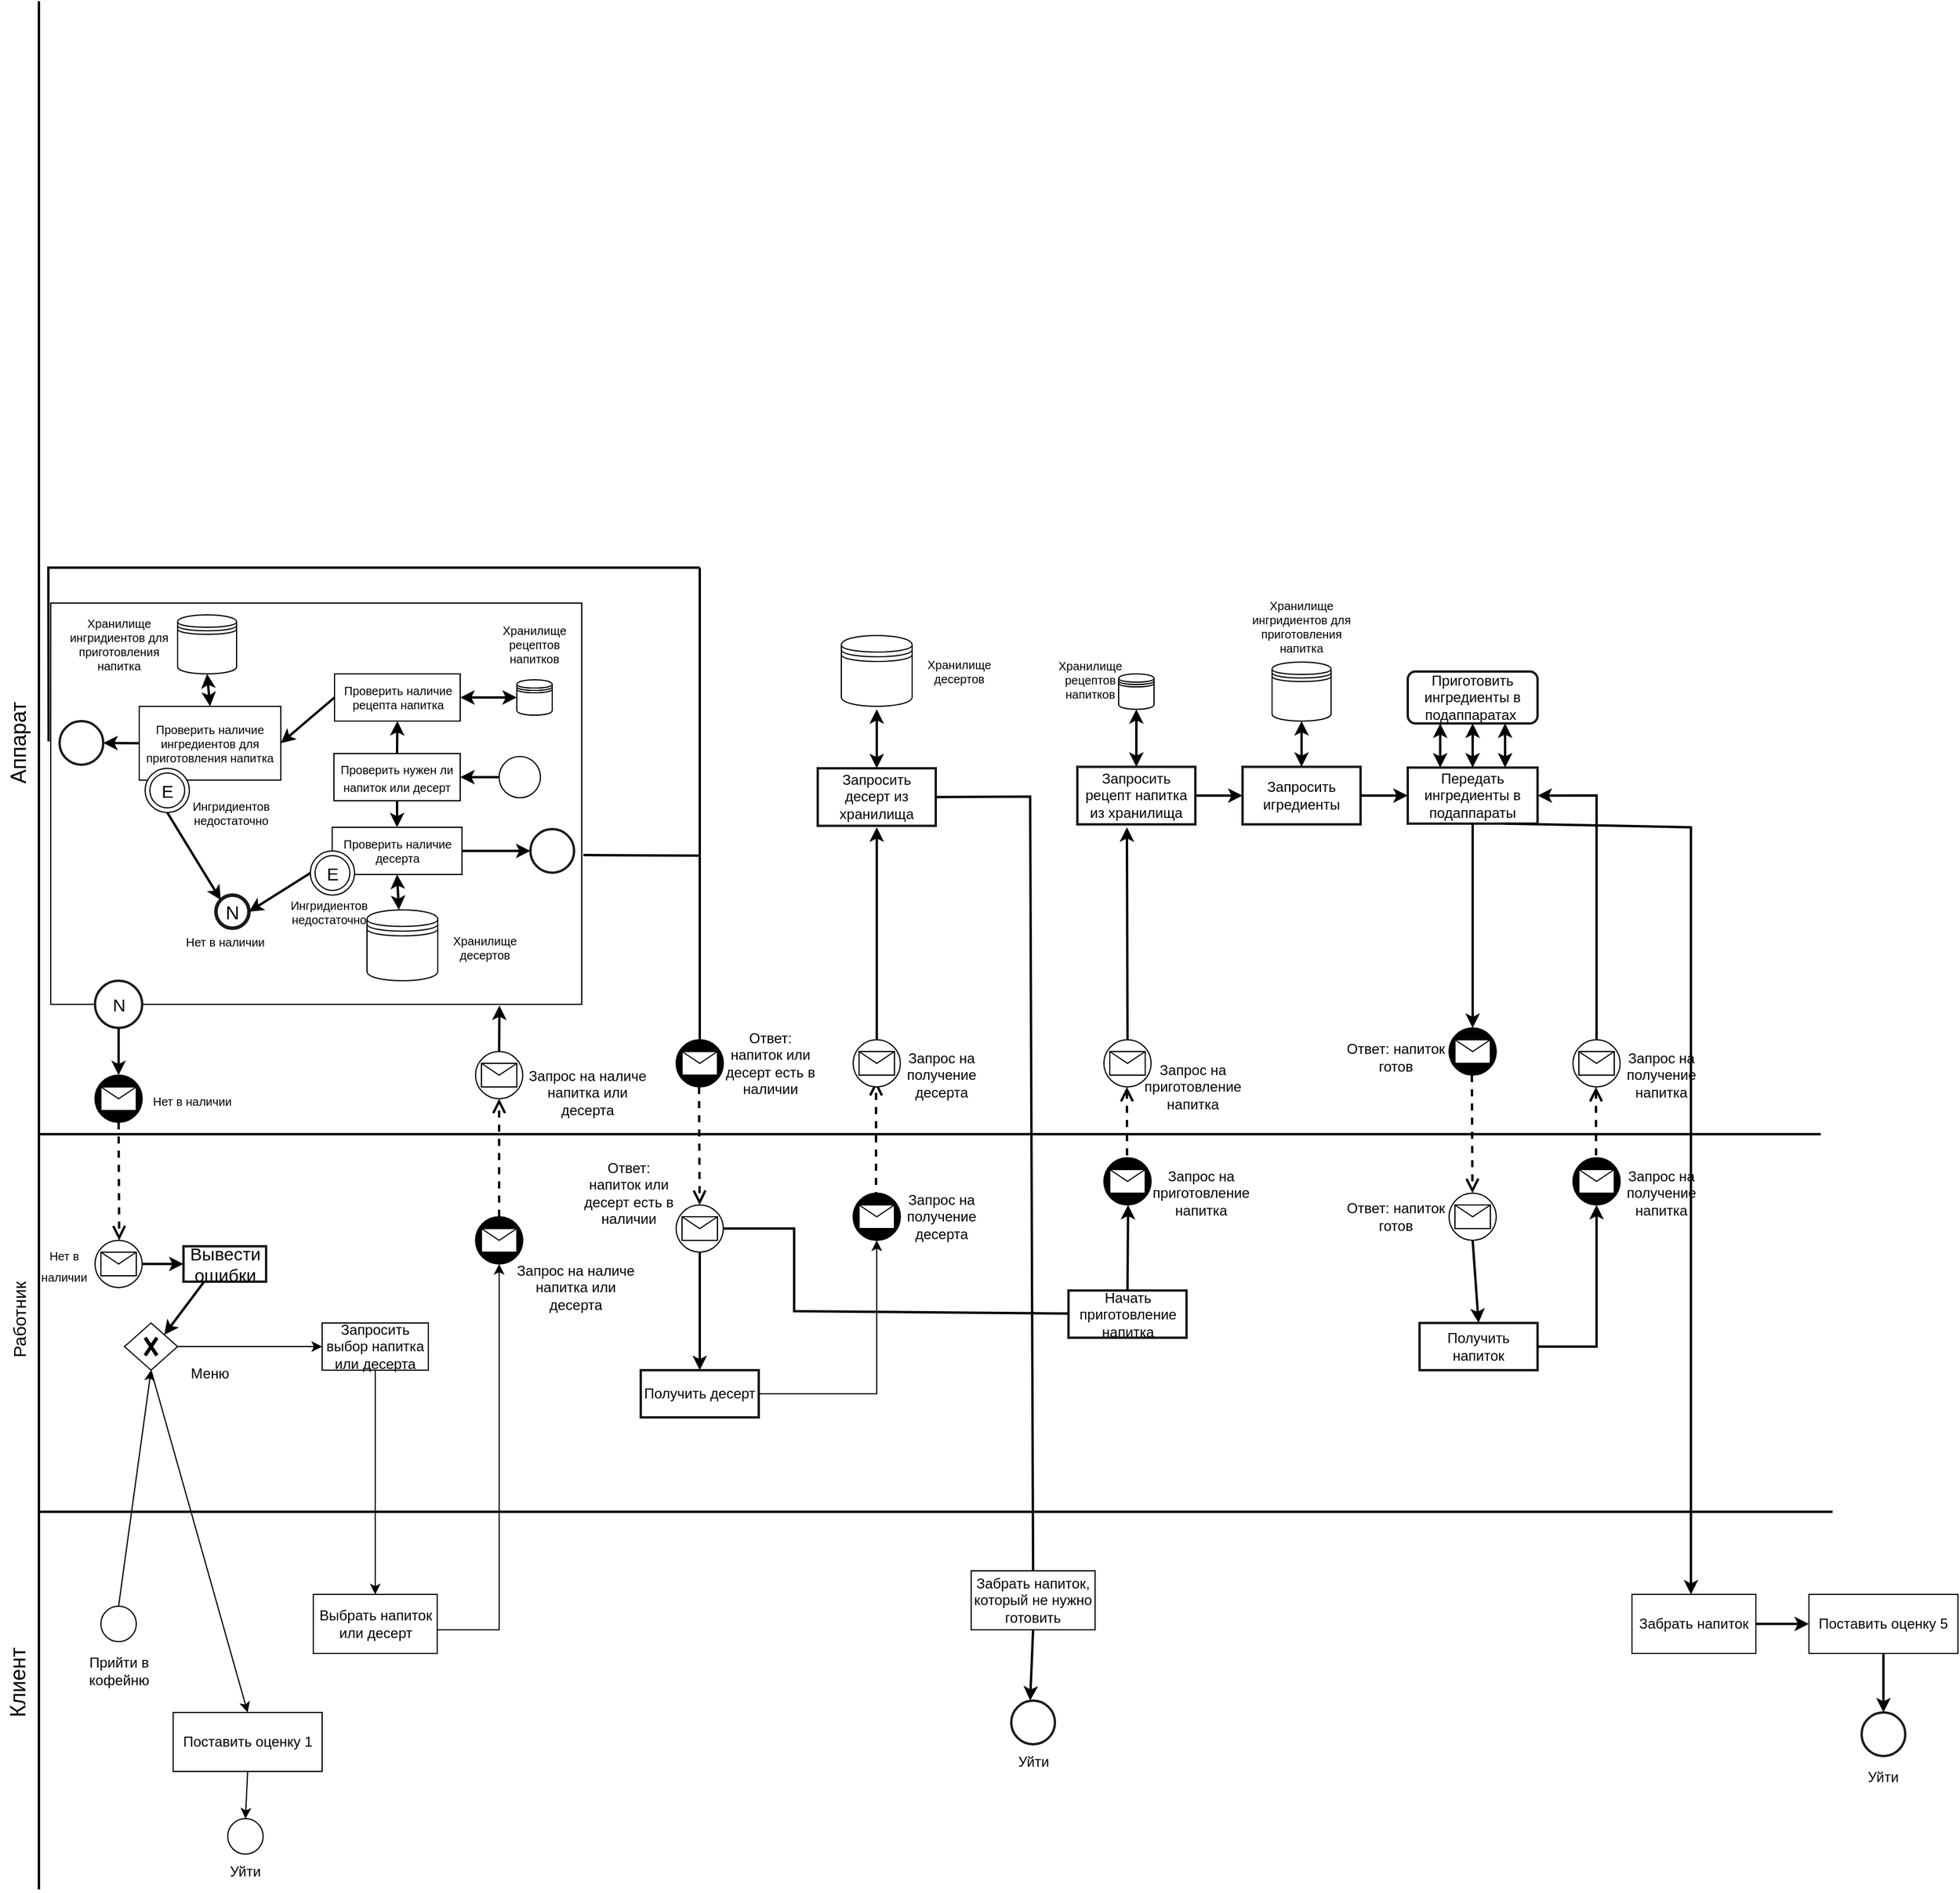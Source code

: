 <mxfile version="20.5.3" type="device"><diagram id="7eRVdfowldmtJc2rlm0J" name="Страница 1"><mxGraphModel dx="3092" dy="2828" grid="1" gridSize="10" guides="1" tooltips="1" connect="1" arrows="1" fold="1" page="1" pageScale="1" pageWidth="1200" pageHeight="1600" math="0" shadow="0"><root><mxCell id="0"/><mxCell id="1" parent="0"/><mxCell id="R281Gim89w6Kiis3_j-h-1" value="" style="ellipse;whiteSpace=wrap;html=1;aspect=fixed;" parent="1" vertex="1"><mxGeometry x="52.5" y="1360" width="30" height="30" as="geometry"/></mxCell><mxCell id="R281Gim89w6Kiis3_j-h-6" value="Прийти в кофейню" style="text;html=1;strokeColor=none;fillColor=none;align=center;verticalAlign=middle;whiteSpace=wrap;rounded=0;" parent="1" vertex="1"><mxGeometry x="17.5" y="1400" width="100" height="30" as="geometry"/></mxCell><mxCell id="R281Gim89w6Kiis3_j-h-7" value="" style="endArrow=classic;html=1;rounded=0;exitX=0.5;exitY=0;exitDx=0;exitDy=0;startArrow=none;startFill=0;endFill=1;" parent="1" source="R281Gim89w6Kiis3_j-h-1" edge="1"><mxGeometry width="50" height="50" relative="1" as="geometry"><mxPoint x="330" y="1350" as="sourcePoint"/><mxPoint x="95" y="1160" as="targetPoint"/></mxGeometry></mxCell><mxCell id="R281Gim89w6Kiis3_j-h-8" value="" style="rhombus;whiteSpace=wrap;html=1;" parent="1" vertex="1"><mxGeometry x="72.5" y="1120" width="45" height="40" as="geometry"/></mxCell><mxCell id="R281Gim89w6Kiis3_j-h-9" value="" style="shape=umlDestroy;whiteSpace=wrap;html=1;strokeWidth=3;" parent="1" vertex="1"><mxGeometry x="90" y="1132.5" width="10" height="15" as="geometry"/></mxCell><mxCell id="R281Gim89w6Kiis3_j-h-10" value="Меню" style="text;html=1;strokeColor=none;fillColor=none;align=center;verticalAlign=middle;whiteSpace=wrap;rounded=0;" parent="1" vertex="1"><mxGeometry x="100" y="1147.5" width="90" height="30" as="geometry"/></mxCell><mxCell id="R281Gim89w6Kiis3_j-h-11" value="" style="endArrow=classic;html=1;rounded=0;exitX=1;exitY=0.5;exitDx=0;exitDy=0;" parent="1" source="R281Gim89w6Kiis3_j-h-8" edge="1"><mxGeometry width="50" height="50" relative="1" as="geometry"><mxPoint x="340" y="1200" as="sourcePoint"/><mxPoint x="240" y="1140" as="targetPoint"/></mxGeometry></mxCell><mxCell id="R281Gim89w6Kiis3_j-h-12" value="Запросить выбор напитка или десерта" style="rounded=0;whiteSpace=wrap;html=1;" parent="1" vertex="1"><mxGeometry x="240" y="1120" width="90" height="40" as="geometry"/></mxCell><mxCell id="R281Gim89w6Kiis3_j-h-13" value="" style="endArrow=classic;html=1;rounded=0;exitX=0.5;exitY=1;exitDx=0;exitDy=0;" parent="1" source="R281Gim89w6Kiis3_j-h-12" edge="1"><mxGeometry width="50" height="50" relative="1" as="geometry"><mxPoint x="340" y="1300" as="sourcePoint"/><mxPoint x="285" y="1350" as="targetPoint"/></mxGeometry></mxCell><mxCell id="R281Gim89w6Kiis3_j-h-14" value="Выбрать напиток или десерт" style="rounded=0;whiteSpace=wrap;html=1;" parent="1" vertex="1"><mxGeometry x="232.5" y="1350" width="105" height="50" as="geometry"/></mxCell><mxCell id="R281Gim89w6Kiis3_j-h-15" value="" style="edgeStyle=segmentEdgeStyle;endArrow=classic;html=1;rounded=0;" parent="1" edge="1"><mxGeometry width="50" height="50" relative="1" as="geometry"><mxPoint x="337.5" y="1380" as="sourcePoint"/><mxPoint x="390" y="1070" as="targetPoint"/></mxGeometry></mxCell><mxCell id="R281Gim89w6Kiis3_j-h-16" value="" style="ellipse;shape=doubleEllipse;whiteSpace=wrap;html=1;aspect=fixed;strokeColor=#000000;fillColor=#000000;" parent="1" vertex="1"><mxGeometry x="370" y="1030" width="40" height="40" as="geometry"/></mxCell><mxCell id="R281Gim89w6Kiis3_j-h-17" value="" style="html=1;verticalAlign=bottom;endArrow=open;dashed=1;endSize=8;rounded=0;exitX=0.5;exitY=0;exitDx=0;exitDy=0;strokeWidth=2;" parent="1" source="R281Gim89w6Kiis3_j-h-16" edge="1"><mxGeometry x="-1" y="-127" relative="1" as="geometry"><mxPoint x="420" y="980" as="sourcePoint"/><mxPoint x="390" y="930" as="targetPoint"/><mxPoint x="-37" y="90" as="offset"/></mxGeometry></mxCell><mxCell id="R281Gim89w6Kiis3_j-h-18" value="Запрос на наличе напитка или десерта" style="text;html=1;strokeColor=none;fillColor=none;align=center;verticalAlign=middle;whiteSpace=wrap;rounded=0;" parent="1" vertex="1"><mxGeometry x="400" y="1070" width="110" height="40" as="geometry"/></mxCell><mxCell id="R281Gim89w6Kiis3_j-h-19" value="" style="ellipse;whiteSpace=wrap;html=1;aspect=fixed;strokeColor=#000000;fillColor=#FFFFFF;fillStyle=solid;" parent="1" vertex="1"><mxGeometry x="370" y="890" width="40" height="40" as="geometry"/></mxCell><mxCell id="R281Gim89w6Kiis3_j-h-20" value="" style="shape=message;html=1;whiteSpace=wrap;html=1;outlineConnect=0;fillStyle=solid;strokeColor=#000000;fillColor=#FFFFFF;" parent="1" vertex="1"><mxGeometry x="375" y="1040" width="30" height="20" as="geometry"/></mxCell><mxCell id="R281Gim89w6Kiis3_j-h-21" value="" style="shape=message;html=1;whiteSpace=wrap;html=1;outlineConnect=0;fillStyle=solid;strokeColor=#000000;fillColor=#FFFFFF;" parent="1" vertex="1"><mxGeometry x="375" y="900" width="30" height="20" as="geometry"/></mxCell><mxCell id="R281Gim89w6Kiis3_j-h-22" value="&lt;br&gt;&lt;span style=&quot;font-size: 15px;&quot;&gt;&lt;br&gt;&lt;/span&gt;" style="rounded=0;whiteSpace=wrap;html=1;fillStyle=solid;strokeColor=#000000;fillColor=#FFFFFF;" parent="1" vertex="1"><mxGeometry x="10" y="510" width="450" height="340" as="geometry"/></mxCell><mxCell id="R281Gim89w6Kiis3_j-h-23" value="" style="endArrow=classic;html=1;rounded=0;strokeWidth=2;exitX=0.5;exitY=0;exitDx=0;exitDy=0;entryX=0.845;entryY=1.003;entryDx=0;entryDy=0;entryPerimeter=0;" parent="1" source="R281Gim89w6Kiis3_j-h-19" target="R281Gim89w6Kiis3_j-h-22" edge="1"><mxGeometry width="50" height="50" relative="1" as="geometry"><mxPoint x="450" y="840" as="sourcePoint"/><mxPoint x="390" y="860" as="targetPoint"/></mxGeometry></mxCell><mxCell id="R281Gim89w6Kiis3_j-h-25" value="" style="endArrow=none;html=1;rounded=0;strokeWidth=2;" parent="1" edge="1"><mxGeometry width="50" height="50" relative="1" as="geometry"><mxPoint y="1600" as="sourcePoint"/><mxPoint as="targetPoint"/></mxGeometry></mxCell><mxCell id="R281Gim89w6Kiis3_j-h-27" value="" style="endArrow=none;html=1;rounded=0;strokeWidth=2;" parent="1" edge="1"><mxGeometry width="50" height="50" relative="1" as="geometry"><mxPoint y="1280" as="sourcePoint"/><mxPoint x="1520" y="1280" as="targetPoint"/></mxGeometry></mxCell><mxCell id="R281Gim89w6Kiis3_j-h-29" value="" style="endArrow=none;html=1;rounded=0;strokeWidth=2;" parent="1" edge="1"><mxGeometry width="50" height="50" relative="1" as="geometry"><mxPoint y="960" as="sourcePoint"/><mxPoint x="1510" y="960" as="targetPoint"/></mxGeometry></mxCell><mxCell id="R281Gim89w6Kiis3_j-h-30" value="" style="ellipse;whiteSpace=wrap;html=1;aspect=fixed;fillStyle=solid;strokeColor=#000000;fillColor=#FFFFFF;" parent="1" vertex="1"><mxGeometry x="390" y="640" width="35" height="35" as="geometry"/></mxCell><mxCell id="R281Gim89w6Kiis3_j-h-31" value="&lt;font style=&quot;font-size: 10px;&quot;&gt;Проверить нужен ли напиток или десерт&lt;/font&gt;" style="rounded=0;whiteSpace=wrap;html=1;fillStyle=solid;strokeColor=#000000;fillColor=#FFFFFF;" parent="1" vertex="1"><mxGeometry x="250" y="637.5" width="107" height="40" as="geometry"/></mxCell><mxCell id="R281Gim89w6Kiis3_j-h-32" value="" style="endArrow=classic;html=1;rounded=0;strokeWidth=2;entryX=1;entryY=0.5;entryDx=0;entryDy=0;exitX=0;exitY=0.5;exitDx=0;exitDy=0;" parent="1" source="R281Gim89w6Kiis3_j-h-30" target="R281Gim89w6Kiis3_j-h-31" edge="1"><mxGeometry width="50" height="50" relative="1" as="geometry"><mxPoint x="400" y="780" as="sourcePoint"/><mxPoint x="450" y="730" as="targetPoint"/></mxGeometry></mxCell><mxCell id="R281Gim89w6Kiis3_j-h-33" value="Проверить наличие десерта" style="rounded=0;whiteSpace=wrap;html=1;fillStyle=solid;strokeColor=#000000;fontSize=10;fillColor=#FFFFFF;" parent="1" vertex="1"><mxGeometry x="248.5" y="700" width="110" height="40" as="geometry"/></mxCell><mxCell id="R281Gim89w6Kiis3_j-h-37" value="" style="endArrow=classic;html=1;rounded=0;strokeWidth=2;fontSize=10;exitX=0.5;exitY=1;exitDx=0;exitDy=0;entryX=0.5;entryY=0;entryDx=0;entryDy=0;" parent="1" source="R281Gim89w6Kiis3_j-h-31" target="R281Gim89w6Kiis3_j-h-33" edge="1"><mxGeometry width="50" height="50" relative="1" as="geometry"><mxPoint x="180" y="770" as="sourcePoint"/><mxPoint x="230" y="720" as="targetPoint"/></mxGeometry></mxCell><mxCell id="R281Gim89w6Kiis3_j-h-39" value="" style="endArrow=classic;startArrow=classic;html=1;rounded=0;strokeWidth=2;fontSize=10;exitX=0.5;exitY=1;exitDx=0;exitDy=0;entryX=0.5;entryY=0;entryDx=0;entryDy=0;entryPerimeter=0;" parent="1" source="R281Gim89w6Kiis3_j-h-33" edge="1"><mxGeometry width="50" height="50" relative="1" as="geometry"><mxPoint x="220" y="810" as="sourcePoint"/><mxPoint x="305" y="770" as="targetPoint"/></mxGeometry></mxCell><mxCell id="R281Gim89w6Kiis3_j-h-40" value="" style="shape=datastore;whiteSpace=wrap;html=1;fillStyle=solid;strokeColor=#000000;fontSize=10;fillColor=#FFFFFF;" parent="1" vertex="1"><mxGeometry x="278" y="770" width="60" height="60" as="geometry"/></mxCell><mxCell id="R281Gim89w6Kiis3_j-h-41" value="Хранилище десертов" style="text;html=1;strokeColor=none;fillColor=none;align=center;verticalAlign=middle;whiteSpace=wrap;rounded=0;fillStyle=solid;fontSize=10;" parent="1" vertex="1"><mxGeometry x="338" y="781.5" width="80" height="40" as="geometry"/></mxCell><mxCell id="R281Gim89w6Kiis3_j-h-43" value="Проверить наличие рецепта напитка" style="rounded=0;whiteSpace=wrap;html=1;fillStyle=solid;strokeColor=#000000;fontSize=10;fillColor=#FFFFFF;" parent="1" vertex="1"><mxGeometry x="250.5" y="570" width="106.5" height="40" as="geometry"/></mxCell><mxCell id="R281Gim89w6Kiis3_j-h-44" value="" style="endArrow=classic;html=1;rounded=0;strokeWidth=2;fontSize=10;entryX=0.5;entryY=1;entryDx=0;entryDy=0;exitX=0.5;exitY=0;exitDx=0;exitDy=0;" parent="1" source="R281Gim89w6Kiis3_j-h-31" target="R281Gim89w6Kiis3_j-h-43" edge="1"><mxGeometry width="50" height="50" relative="1" as="geometry"><mxPoint x="190" y="730" as="sourcePoint"/><mxPoint x="240" y="680" as="targetPoint"/></mxGeometry></mxCell><mxCell id="R281Gim89w6Kiis3_j-h-45" value="" style="endArrow=classic;startArrow=classic;html=1;rounded=0;strokeWidth=2;fontSize=10;entryX=0;entryY=0.5;entryDx=0;entryDy=0;exitX=1;exitY=0.5;exitDx=0;exitDy=0;" parent="1" source="R281Gim89w6Kiis3_j-h-43" target="R281Gim89w6Kiis3_j-h-46" edge="1"><mxGeometry width="50" height="50" relative="1" as="geometry"><mxPoint x="340" y="625" as="sourcePoint"/><mxPoint x="390" y="575" as="targetPoint"/></mxGeometry></mxCell><mxCell id="R281Gim89w6Kiis3_j-h-46" value="" style="shape=datastore;whiteSpace=wrap;html=1;fillStyle=solid;strokeColor=#000000;fontSize=10;fillColor=#FFFFFF;" parent="1" vertex="1"><mxGeometry x="405" y="575" width="30" height="30" as="geometry"/></mxCell><mxCell id="R281Gim89w6Kiis3_j-h-47" value="Хранилище рецептов напитков" style="text;html=1;strokeColor=none;fillColor=none;align=center;verticalAlign=middle;whiteSpace=wrap;rounded=0;fillStyle=solid;fontSize=10;" parent="1" vertex="1"><mxGeometry x="390" y="530" width="60" height="30" as="geometry"/></mxCell><mxCell id="R281Gim89w6Kiis3_j-h-48" value="Проверить наличие ингредиентов для приготовления напитка" style="rounded=0;whiteSpace=wrap;html=1;fillStyle=solid;strokeColor=#000000;fontSize=10;fillColor=#FFFFFF;" parent="1" vertex="1"><mxGeometry x="85" y="597.5" width="120" height="62.5" as="geometry"/></mxCell><mxCell id="R281Gim89w6Kiis3_j-h-50" value="" style="endArrow=classic;html=1;rounded=0;strokeWidth=2;fontSize=10;entryX=1;entryY=0.5;entryDx=0;entryDy=0;exitX=0;exitY=0.5;exitDx=0;exitDy=0;" parent="1" source="R281Gim89w6Kiis3_j-h-43" target="R281Gim89w6Kiis3_j-h-48" edge="1"><mxGeometry width="50" height="50" relative="1" as="geometry"><mxPoint x="160" y="730" as="sourcePoint"/><mxPoint x="210" y="680" as="targetPoint"/></mxGeometry></mxCell><mxCell id="R281Gim89w6Kiis3_j-h-52" value="" style="shape=datastore;whiteSpace=wrap;html=1;fillStyle=solid;strokeColor=#000000;fontSize=10;fillColor=#FFFFFF;" parent="1" vertex="1"><mxGeometry x="117.5" y="520" width="50" height="50" as="geometry"/></mxCell><mxCell id="R281Gim89w6Kiis3_j-h-53" value="" style="endArrow=classic;startArrow=classic;html=1;rounded=0;strokeWidth=2;fontSize=10;entryX=0.5;entryY=1;entryDx=0;entryDy=0;exitX=0.5;exitY=0;exitDx=0;exitDy=0;" parent="1" source="R281Gim89w6Kiis3_j-h-48" target="R281Gim89w6Kiis3_j-h-52" edge="1"><mxGeometry width="50" height="50" relative="1" as="geometry"><mxPoint x="160" y="730" as="sourcePoint"/><mxPoint x="210" y="680" as="targetPoint"/></mxGeometry></mxCell><mxCell id="R281Gim89w6Kiis3_j-h-54" value="Хранилище ингридиентов для приготовления напитка" style="text;html=1;strokeColor=none;fillColor=none;align=center;verticalAlign=middle;whiteSpace=wrap;rounded=0;fillStyle=solid;fontSize=10;" parent="1" vertex="1"><mxGeometry x="17.5" y="515" width="100" height="60" as="geometry"/></mxCell><mxCell id="R281Gim89w6Kiis3_j-h-56" value="" style="ellipse;shape=doubleEllipse;whiteSpace=wrap;html=1;aspect=fixed;fillStyle=solid;strokeColor=#000000;fontSize=10;fillColor=#FFFFFF;" parent="1" vertex="1"><mxGeometry x="90" y="650" width="37.5" height="37.5" as="geometry"/></mxCell><mxCell id="R281Gim89w6Kiis3_j-h-58" value="" style="ellipse;whiteSpace=wrap;html=1;aspect=fixed;fillStyle=solid;strokeColor=#1A1A1A;fontSize=10;fillColor=#FFFFFF;gradientColor=none;strokeWidth=2;" parent="1" vertex="1"><mxGeometry x="17.5" y="610" width="37" height="37" as="geometry"/></mxCell><mxCell id="R281Gim89w6Kiis3_j-h-59" value="" style="endArrow=classic;html=1;rounded=0;strokeWidth=2;fontSize=10;entryX=1;entryY=0.5;entryDx=0;entryDy=0;exitX=0;exitY=0.5;exitDx=0;exitDy=0;" parent="1" source="R281Gim89w6Kiis3_j-h-48" target="R281Gim89w6Kiis3_j-h-58" edge="1"><mxGeometry width="50" height="50" relative="1" as="geometry"><mxPoint x="80" y="760" as="sourcePoint"/><mxPoint x="130" y="710" as="targetPoint"/></mxGeometry></mxCell><mxCell id="R281Gim89w6Kiis3_j-h-60" value="" style="ellipse;shape=doubleEllipse;whiteSpace=wrap;html=1;aspect=fixed;fillStyle=solid;strokeColor=#000000;fontSize=10;fillColor=#FFFFFF;" parent="1" vertex="1"><mxGeometry x="230" y="720" width="37.5" height="37.5" as="geometry"/></mxCell><mxCell id="R281Gim89w6Kiis3_j-h-62" value="" style="ellipse;whiteSpace=wrap;html=1;aspect=fixed;fillStyle=solid;strokeColor=#1A1A1A;fontSize=10;fillColor=#FFFFFF;gradientColor=none;strokeWidth=3;" parent="1" vertex="1"><mxGeometry x="150" y="757.5" width="28" height="28" as="geometry"/></mxCell><mxCell id="R281Gim89w6Kiis3_j-h-64" value="" style="endArrow=classic;html=1;rounded=0;strokeWidth=2;fontSize=10;entryX=1;entryY=0.5;entryDx=0;entryDy=0;exitX=0;exitY=0.5;exitDx=0;exitDy=0;" parent="1" source="R281Gim89w6Kiis3_j-h-60" target="R281Gim89w6Kiis3_j-h-62" edge="1"><mxGeometry width="50" height="50" relative="1" as="geometry"><mxPoint x="80" y="760" as="sourcePoint"/><mxPoint x="130" y="710" as="targetPoint"/></mxGeometry></mxCell><mxCell id="R281Gim89w6Kiis3_j-h-65" value="" style="endArrow=classic;html=1;rounded=0;strokeWidth=2;fontSize=10;entryX=0;entryY=0;entryDx=0;entryDy=0;exitX=0.5;exitY=1;exitDx=0;exitDy=0;" parent="1" source="R281Gim89w6Kiis3_j-h-56" target="R281Gim89w6Kiis3_j-h-62" edge="1"><mxGeometry width="50" height="50" relative="1" as="geometry"><mxPoint x="80" y="760" as="sourcePoint"/><mxPoint x="130" y="710" as="targetPoint"/></mxGeometry></mxCell><mxCell id="R281Gim89w6Kiis3_j-h-68" value="" style="ellipse;whiteSpace=wrap;html=1;aspect=fixed;fillStyle=solid;strokeColor=#1A1A1A;fontSize=10;fillColor=#FFFFFF;gradientColor=none;strokeWidth=2;" parent="1" vertex="1"><mxGeometry x="416.5" y="701.5" width="37" height="37" as="geometry"/></mxCell><mxCell id="R281Gim89w6Kiis3_j-h-69" value="" style="endArrow=classic;html=1;rounded=0;strokeWidth=2;fontSize=10;entryX=0;entryY=0.5;entryDx=0;entryDy=0;exitX=1;exitY=0.5;exitDx=0;exitDy=0;" parent="1" source="R281Gim89w6Kiis3_j-h-33" target="R281Gim89w6Kiis3_j-h-68" edge="1"><mxGeometry width="50" height="50" relative="1" as="geometry"><mxPoint x="130" y="750" as="sourcePoint"/><mxPoint x="180" y="700" as="targetPoint"/></mxGeometry></mxCell><mxCell id="R281Gim89w6Kiis3_j-h-70" value="&lt;font style=&quot;font-size: 16px;&quot;&gt;N&lt;/font&gt;" style="text;html=1;strokeColor=none;fillColor=none;align=center;verticalAlign=middle;whiteSpace=wrap;rounded=0;fillStyle=solid;strokeWidth=5;fontSize=10;" parent="1" vertex="1"><mxGeometry x="134" y="756.5" width="60" height="30" as="geometry"/></mxCell><mxCell id="R281Gim89w6Kiis3_j-h-71" value="Ингридиентов недостаточно" style="text;html=1;strokeColor=none;fillColor=none;align=center;verticalAlign=middle;whiteSpace=wrap;rounded=0;fillStyle=solid;strokeWidth=3;fontSize=10;" parent="1" vertex="1"><mxGeometry x="150" y="677.5" width="26" height="20" as="geometry"/></mxCell><mxCell id="R281Gim89w6Kiis3_j-h-73" value="&lt;font style=&quot;font-size: 10px;&quot;&gt;Нет в наличии&lt;/font&gt;" style="text;html=1;strokeColor=none;fillColor=none;align=center;verticalAlign=middle;whiteSpace=wrap;rounded=0;fillStyle=solid;strokeWidth=5;fontSize=15;" parent="1" vertex="1"><mxGeometry x="117.5" y="780" width="80" height="30" as="geometry"/></mxCell><mxCell id="R281Gim89w6Kiis3_j-h-75" value="&lt;font style=&quot;font-size: 15px;&quot;&gt;E&lt;/font&gt;" style="text;html=1;strokeColor=none;fillColor=none;align=center;verticalAlign=middle;whiteSpace=wrap;rounded=0;fillStyle=solid;strokeWidth=5;fontSize=10;" parent="1" vertex="1"><mxGeometry x="78.75" y="653.75" width="60" height="30" as="geometry"/></mxCell><mxCell id="R281Gim89w6Kiis3_j-h-76" value="&lt;font style=&quot;font-size: 15px;&quot;&gt;E&lt;/font&gt;" style="text;html=1;strokeColor=none;fillColor=none;align=center;verticalAlign=middle;whiteSpace=wrap;rounded=0;fillStyle=solid;strokeWidth=5;fontSize=10;" parent="1" vertex="1"><mxGeometry x="218.75" y="723.75" width="60" height="30" as="geometry"/></mxCell><mxCell id="R281Gim89w6Kiis3_j-h-79" value="" style="ellipse;whiteSpace=wrap;html=1;aspect=fixed;fillStyle=solid;strokeColor=#1A1A1A;strokeWidth=2;fontSize=15;fillColor=#FFFFFF;gradientColor=none;" parent="1" vertex="1"><mxGeometry x="47.5" y="830" width="40" height="40" as="geometry"/></mxCell><mxCell id="R281Gim89w6Kiis3_j-h-81" value="N" style="text;html=1;strokeColor=none;fillColor=none;align=center;verticalAlign=middle;whiteSpace=wrap;rounded=0;fillStyle=solid;strokeWidth=2;fontSize=15;" parent="1" vertex="1"><mxGeometry x="37.5" y="835" width="60" height="30" as="geometry"/></mxCell><mxCell id="R281Gim89w6Kiis3_j-h-82" value="" style="ellipse;shape=doubleEllipse;whiteSpace=wrap;html=1;aspect=fixed;strokeColor=#000000;fillColor=#000000;" parent="1" vertex="1"><mxGeometry x="47.5" y="910" width="40" height="40" as="geometry"/></mxCell><mxCell id="R281Gim89w6Kiis3_j-h-83" value="" style="shape=message;html=1;whiteSpace=wrap;html=1;outlineConnect=0;fillStyle=solid;strokeColor=#000000;fillColor=#FFFFFF;" parent="1" vertex="1"><mxGeometry x="52.5" y="920" width="30" height="20" as="geometry"/></mxCell><mxCell id="R281Gim89w6Kiis3_j-h-84" value="" style="endArrow=classic;html=1;rounded=0;strokeWidth=2;fontSize=15;exitX=0.5;exitY=1;exitDx=0;exitDy=0;entryX=0.5;entryY=0;entryDx=0;entryDy=0;" parent="1" source="R281Gim89w6Kiis3_j-h-79" target="R281Gim89w6Kiis3_j-h-82" edge="1"><mxGeometry width="50" height="50" relative="1" as="geometry"><mxPoint x="290" y="1120" as="sourcePoint"/><mxPoint x="340" y="1070" as="targetPoint"/></mxGeometry></mxCell><mxCell id="R281Gim89w6Kiis3_j-h-85" value="" style="html=1;verticalAlign=bottom;endArrow=open;dashed=1;endSize=8;rounded=0;exitX=0.5;exitY=1;exitDx=0;exitDy=0;strokeWidth=2;" parent="1" source="R281Gim89w6Kiis3_j-h-82" edge="1"><mxGeometry x="-1" y="-127" relative="1" as="geometry"><mxPoint x="400" y="1040" as="sourcePoint"/><mxPoint x="68" y="1050" as="targetPoint"/><mxPoint x="-37" y="90" as="offset"/></mxGeometry></mxCell><mxCell id="R281Gim89w6Kiis3_j-h-86" value="" style="ellipse;whiteSpace=wrap;html=1;aspect=fixed;strokeColor=#000000;fillColor=#FFFFFF;fillStyle=solid;" parent="1" vertex="1"><mxGeometry x="47.5" y="1050" width="40" height="40" as="geometry"/></mxCell><mxCell id="R281Gim89w6Kiis3_j-h-87" value="" style="shape=message;html=1;whiteSpace=wrap;html=1;outlineConnect=0;fillStyle=solid;strokeColor=#000000;fillColor=#FFFFFF;" parent="1" vertex="1"><mxGeometry x="52.5" y="1060" width="30" height="20" as="geometry"/></mxCell><mxCell id="R281Gim89w6Kiis3_j-h-88" value="&lt;font style=&quot;font-size: 10px;&quot;&gt;Нет в наличии&lt;/font&gt;" style="text;html=1;strokeColor=none;fillColor=none;align=center;verticalAlign=middle;whiteSpace=wrap;rounded=0;fillStyle=solid;strokeWidth=5;fontSize=15;" parent="1" vertex="1"><mxGeometry x="90" y="915" width="80" height="30" as="geometry"/></mxCell><mxCell id="R281Gim89w6Kiis3_j-h-89" value="&lt;font style=&quot;font-size: 10px;&quot;&gt;Нет в наличии&lt;/font&gt;" style="text;html=1;strokeColor=none;fillColor=none;align=center;verticalAlign=middle;whiteSpace=wrap;rounded=0;fillStyle=solid;strokeWidth=5;fontSize=15;" parent="1" vertex="1"><mxGeometry x="-3.75" y="1060" width="51.25" height="20" as="geometry"/></mxCell><mxCell id="R281Gim89w6Kiis3_j-h-90" value="" style="endArrow=classic;html=1;rounded=0;strokeWidth=2;fontSize=15;exitX=1;exitY=0.5;exitDx=0;exitDy=0;" parent="1" source="R281Gim89w6Kiis3_j-h-86" target="R281Gim89w6Kiis3_j-h-91" edge="1"><mxGeometry width="50" height="50" relative="1" as="geometry"><mxPoint x="230" y="1020" as="sourcePoint"/><mxPoint x="280" y="970" as="targetPoint"/></mxGeometry></mxCell><mxCell id="R281Gim89w6Kiis3_j-h-91" value="Вывести ошибки" style="rounded=0;whiteSpace=wrap;html=1;fillStyle=solid;strokeColor=#1A1A1A;strokeWidth=2;fontSize=15;fillColor=#FFFFFF;gradientColor=none;" parent="1" vertex="1"><mxGeometry x="122.5" y="1055" width="70" height="30" as="geometry"/></mxCell><mxCell id="R281Gim89w6Kiis3_j-h-94" value="" style="endArrow=classic;html=1;rounded=0;strokeWidth=2;fontSize=15;exitX=0.25;exitY=1;exitDx=0;exitDy=0;entryX=1;entryY=0;entryDx=0;entryDy=0;" parent="1" source="R281Gim89w6Kiis3_j-h-91" target="R281Gim89w6Kiis3_j-h-8" edge="1"><mxGeometry width="50" height="50" relative="1" as="geometry"><mxPoint x="230" y="1010" as="sourcePoint"/><mxPoint x="280" y="960" as="targetPoint"/></mxGeometry></mxCell><mxCell id="R281Gim89w6Kiis3_j-h-95" value="" style="endArrow=none;html=1;rounded=0;strokeWidth=2;fontSize=15;exitX=-0.004;exitY=0.345;exitDx=0;exitDy=0;exitPerimeter=0;" parent="1" source="R281Gim89w6Kiis3_j-h-22" edge="1"><mxGeometry width="50" height="50" relative="1" as="geometry"><mxPoint x="10" y="460" as="sourcePoint"/><mxPoint x="560" y="480" as="targetPoint"/><Array as="points"><mxPoint x="8" y="480"/></Array></mxGeometry></mxCell><mxCell id="R281Gim89w6Kiis3_j-h-96" value="&lt;font style=&quot;font-size: 18px;&quot;&gt;Клиент&lt;/font&gt;" style="text;html=1;strokeColor=none;fillColor=none;align=center;verticalAlign=middle;whiteSpace=wrap;rounded=0;fillStyle=solid;strokeWidth=5;fontSize=15;rotation=-90;" parent="1" vertex="1"><mxGeometry x="-152.5" y="1410" width="270" height="30" as="geometry"/></mxCell><mxCell id="R281Gim89w6Kiis3_j-h-97" value="Работник" style="text;html=1;strokeColor=none;fillColor=none;align=center;verticalAlign=middle;whiteSpace=wrap;rounded=0;fillStyle=solid;strokeWidth=5;fontSize=15;rotation=-90;" parent="1" vertex="1"><mxGeometry x="-152.5" y="1102.5" width="270" height="30" as="geometry"/></mxCell><mxCell id="R281Gim89w6Kiis3_j-h-98" value="&lt;span style=&quot;font-size: 18px;&quot;&gt;Аппарат&lt;br&gt;&lt;/span&gt;" style="text;html=1;strokeColor=none;fillColor=none;align=center;verticalAlign=middle;whiteSpace=wrap;rounded=0;fillStyle=solid;strokeWidth=5;fontSize=15;rotation=-90;" parent="1" vertex="1"><mxGeometry x="-152.5" y="613.75" width="270" height="30" as="geometry"/></mxCell><mxCell id="R281Gim89w6Kiis3_j-h-99" value="" style="endArrow=none;html=1;rounded=0;strokeWidth=2;fontSize=18;" parent="1" edge="1"><mxGeometry width="50" height="50" relative="1" as="geometry"><mxPoint x="560" y="880" as="sourcePoint"/><mxPoint x="560" y="480" as="targetPoint"/></mxGeometry></mxCell><mxCell id="R281Gim89w6Kiis3_j-h-100" value="" style="endArrow=none;html=1;rounded=0;strokeWidth=2;fontSize=18;exitX=1.003;exitY=0.628;exitDx=0;exitDy=0;exitPerimeter=0;" parent="1" source="R281Gim89w6Kiis3_j-h-22" edge="1"><mxGeometry width="50" height="50" relative="1" as="geometry"><mxPoint x="600" y="680" as="sourcePoint"/><mxPoint x="560" y="724" as="targetPoint"/></mxGeometry></mxCell><mxCell id="R281Gim89w6Kiis3_j-h-101" value="" style="ellipse;shape=doubleEllipse;whiteSpace=wrap;html=1;aspect=fixed;strokeColor=#000000;fillColor=#000000;" parent="1" vertex="1"><mxGeometry x="540" y="880" width="40" height="40" as="geometry"/></mxCell><mxCell id="R281Gim89w6Kiis3_j-h-102" value="" style="shape=message;html=1;whiteSpace=wrap;html=1;outlineConnect=0;fillStyle=solid;strokeColor=#000000;fillColor=#FFFFFF;" parent="1" vertex="1"><mxGeometry x="545" y="890" width="30" height="20" as="geometry"/></mxCell><mxCell id="R281Gim89w6Kiis3_j-h-109" value="" style="html=1;verticalAlign=bottom;endArrow=open;dashed=1;endSize=8;rounded=0;exitX=0.5;exitY=1;exitDx=0;exitDy=0;strokeWidth=2;" parent="1" edge="1"><mxGeometry x="-1" y="-127" relative="1" as="geometry"><mxPoint x="559.41" y="920" as="sourcePoint"/><mxPoint x="559.91" y="1020" as="targetPoint"/><mxPoint x="-37" y="90" as="offset"/></mxGeometry></mxCell><mxCell id="R281Gim89w6Kiis3_j-h-111" value="" style="ellipse;whiteSpace=wrap;html=1;aspect=fixed;strokeColor=#000000;fillColor=#FFFFFF;fillStyle=solid;" parent="1" vertex="1"><mxGeometry x="540" y="1020" width="40" height="40" as="geometry"/></mxCell><mxCell id="R281Gim89w6Kiis3_j-h-112" value="" style="shape=message;html=1;whiteSpace=wrap;html=1;outlineConnect=0;fillStyle=solid;strokeColor=#000000;fillColor=#FFFFFF;" parent="1" vertex="1"><mxGeometry x="545" y="1030" width="30" height="20" as="geometry"/></mxCell><mxCell id="R281Gim89w6Kiis3_j-h-116" value="Ответ: напиток или десерт есть в наличии" style="text;html=1;strokeColor=none;fillColor=none;align=center;verticalAlign=middle;whiteSpace=wrap;rounded=0;" parent="1" vertex="1"><mxGeometry x="580" y="880" width="80" height="40" as="geometry"/></mxCell><mxCell id="R281Gim89w6Kiis3_j-h-118" value="" style="endArrow=classic;html=1;rounded=0;strokeWidth=2;fontSize=12;exitX=0.5;exitY=1;exitDx=0;exitDy=0;" parent="1" source="R281Gim89w6Kiis3_j-h-111" edge="1"><mxGeometry width="50" height="50" relative="1" as="geometry"><mxPoint x="580" y="1120" as="sourcePoint"/><mxPoint x="560" y="1160" as="targetPoint"/></mxGeometry></mxCell><mxCell id="R281Gim89w6Kiis3_j-h-121" value="Получить десерт" style="rounded=0;whiteSpace=wrap;html=1;fillStyle=solid;strokeColor=#1A1A1A;strokeWidth=2;fontSize=12;fillColor=#FFFFFF;gradientColor=none;" parent="1" vertex="1"><mxGeometry x="510" y="1160" width="100" height="40" as="geometry"/></mxCell><mxCell id="R281Gim89w6Kiis3_j-h-123" value="" style="edgeStyle=segmentEdgeStyle;endArrow=classic;html=1;rounded=0;exitX=1;exitY=0.5;exitDx=0;exitDy=0;" parent="1" source="R281Gim89w6Kiis3_j-h-121" edge="1"><mxGeometry width="50" height="50" relative="1" as="geometry"><mxPoint x="640.0" y="1180" as="sourcePoint"/><mxPoint x="710" y="1050" as="targetPoint"/></mxGeometry></mxCell><mxCell id="R281Gim89w6Kiis3_j-h-124" value="" style="ellipse;shape=doubleEllipse;whiteSpace=wrap;html=1;aspect=fixed;strokeColor=#000000;fillColor=#000000;" parent="1" vertex="1"><mxGeometry x="690" y="1010" width="40" height="40" as="geometry"/></mxCell><mxCell id="R281Gim89w6Kiis3_j-h-125" value="" style="shape=message;html=1;whiteSpace=wrap;html=1;outlineConnect=0;fillStyle=solid;strokeColor=#000000;fillColor=#FFFFFF;" parent="1" vertex="1"><mxGeometry x="695" y="1020" width="30" height="20" as="geometry"/></mxCell><mxCell id="R281Gim89w6Kiis3_j-h-126" value="Запрос на получение десерта" style="text;html=1;strokeColor=none;fillColor=none;align=center;verticalAlign=middle;whiteSpace=wrap;rounded=0;" parent="1" vertex="1"><mxGeometry x="730" y="1010" width="70" height="40" as="geometry"/></mxCell><mxCell id="R281Gim89w6Kiis3_j-h-127" value="" style="html=1;verticalAlign=bottom;endArrow=open;dashed=1;endSize=8;rounded=0;exitX=0.5;exitY=0;exitDx=0;exitDy=0;strokeWidth=2;" parent="1" edge="1"><mxGeometry x="-1" y="-127" relative="1" as="geometry"><mxPoint x="709.41" y="1015" as="sourcePoint"/><mxPoint x="709.41" y="915" as="targetPoint"/><mxPoint x="-37" y="90" as="offset"/></mxGeometry></mxCell><mxCell id="R281Gim89w6Kiis3_j-h-130" value="" style="ellipse;whiteSpace=wrap;html=1;aspect=fixed;strokeColor=#000000;fillColor=#FFFFFF;fillStyle=solid;" parent="1" vertex="1"><mxGeometry x="690" y="880" width="40" height="40" as="geometry"/></mxCell><mxCell id="R281Gim89w6Kiis3_j-h-132" value="" style="shape=message;html=1;whiteSpace=wrap;html=1;outlineConnect=0;fillStyle=solid;strokeColor=#000000;fillColor=#FFFFFF;" parent="1" vertex="1"><mxGeometry x="695" y="890" width="30" height="20" as="geometry"/></mxCell><mxCell id="R281Gim89w6Kiis3_j-h-134" value="" style="endArrow=classic;html=1;rounded=0;strokeWidth=2;fontSize=12;" parent="1" edge="1"><mxGeometry width="50" height="50" relative="1" as="geometry"><mxPoint x="710" y="880" as="sourcePoint"/><mxPoint x="710" y="700" as="targetPoint"/></mxGeometry></mxCell><mxCell id="R281Gim89w6Kiis3_j-h-135" value="Запросить десерт из хранилища" style="rounded=0;whiteSpace=wrap;html=1;fillStyle=solid;strokeColor=#1A1A1A;strokeWidth=2;fontSize=12;fillColor=#FFFFFF;gradientColor=none;" parent="1" vertex="1"><mxGeometry x="660" y="650" width="100" height="48.75" as="geometry"/></mxCell><mxCell id="R281Gim89w6Kiis3_j-h-137" value="" style="endArrow=classic;startArrow=classic;html=1;rounded=0;strokeWidth=2;fontSize=12;exitX=0.5;exitY=0;exitDx=0;exitDy=0;" parent="1" source="R281Gim89w6Kiis3_j-h-135" edge="1"><mxGeometry width="50" height="50" relative="1" as="geometry"><mxPoint x="610" y="670" as="sourcePoint"/><mxPoint x="710" y="600" as="targetPoint"/></mxGeometry></mxCell><mxCell id="R281Gim89w6Kiis3_j-h-138" value="" style="shape=datastore;whiteSpace=wrap;html=1;fillStyle=solid;strokeColor=#000000;fontSize=10;fillColor=#FFFFFF;" parent="1" vertex="1"><mxGeometry x="680" y="537.5" width="60" height="60" as="geometry"/></mxCell><mxCell id="R281Gim89w6Kiis3_j-h-139" value="Хранилище десертов" style="text;html=1;strokeColor=none;fillColor=none;align=center;verticalAlign=middle;whiteSpace=wrap;rounded=0;fillStyle=solid;fontSize=10;" parent="1" vertex="1"><mxGeometry x="740" y="547.5" width="80" height="40" as="geometry"/></mxCell><mxCell id="R281Gim89w6Kiis3_j-h-140" value="" style="endArrow=none;html=1;rounded=0;strokeWidth=2;fontSize=12;exitX=1;exitY=0.5;exitDx=0;exitDy=0;entryX=0.5;entryY=0;entryDx=0;entryDy=0;" parent="1" source="R281Gim89w6Kiis3_j-h-135" target="R281Gim89w6Kiis3_j-h-141" edge="1"><mxGeometry width="50" height="50" relative="1" as="geometry"><mxPoint x="830" y="1020" as="sourcePoint"/><mxPoint x="840" y="1310" as="targetPoint"/><Array as="points"><mxPoint x="840" y="674"/></Array></mxGeometry></mxCell><mxCell id="R281Gim89w6Kiis3_j-h-141" value="Забрать напиток, который не нужно готовить" style="rounded=0;whiteSpace=wrap;html=1;" parent="1" vertex="1"><mxGeometry x="790" y="1330" width="105" height="50" as="geometry"/></mxCell><mxCell id="R281Gim89w6Kiis3_j-h-142" value="" style="endArrow=classic;html=1;rounded=0;strokeWidth=2;fontSize=12;exitX=0.5;exitY=1;exitDx=0;exitDy=0;" parent="1" source="R281Gim89w6Kiis3_j-h-141" edge="1"><mxGeometry width="50" height="50" relative="1" as="geometry"><mxPoint x="790" y="1460" as="sourcePoint"/><mxPoint x="840" y="1440" as="targetPoint"/></mxGeometry></mxCell><mxCell id="R281Gim89w6Kiis3_j-h-143" value="" style="ellipse;whiteSpace=wrap;html=1;aspect=fixed;fillStyle=solid;strokeColor=#1A1A1A;fontSize=10;fillColor=#FFFFFF;gradientColor=none;strokeWidth=2;" parent="1" vertex="1"><mxGeometry x="824" y="1440" width="37" height="37" as="geometry"/></mxCell><mxCell id="R281Gim89w6Kiis3_j-h-144" value="Уйти" style="text;html=1;strokeColor=none;fillColor=none;align=center;verticalAlign=middle;whiteSpace=wrap;rounded=0;fillStyle=solid;strokeWidth=2;fontSize=12;" parent="1" vertex="1"><mxGeometry x="812.5" y="1477" width="60" height="30" as="geometry"/></mxCell><mxCell id="R281Gim89w6Kiis3_j-h-149" value="Начать приготовление напитка" style="rounded=0;whiteSpace=wrap;html=1;fillStyle=solid;strokeColor=#1A1A1A;strokeWidth=2;fontSize=12;fillColor=#FFFFFF;gradientColor=none;" parent="1" vertex="1"><mxGeometry x="872.5" y="1092.5" width="100" height="40" as="geometry"/></mxCell><mxCell id="R281Gim89w6Kiis3_j-h-151" value="" style="endArrow=none;html=1;rounded=0;strokeWidth=2;fontSize=12;exitX=1;exitY=0.5;exitDx=0;exitDy=0;" parent="1" source="R281Gim89w6Kiis3_j-h-111" target="R281Gim89w6Kiis3_j-h-149" edge="1"><mxGeometry width="50" height="50" relative="1" as="geometry"><mxPoint x="580.0" y="1040" as="sourcePoint"/><mxPoint x="1040" y="680" as="targetPoint"/><Array as="points"><mxPoint x="640" y="1040"/><mxPoint x="640" y="1110"/></Array></mxGeometry></mxCell><mxCell id="R281Gim89w6Kiis3_j-h-152" value="" style="endArrow=classic;html=1;rounded=0;strokeWidth=2;fontSize=12;exitX=0.5;exitY=0;exitDx=0;exitDy=0;" parent="1" source="R281Gim89w6Kiis3_j-h-149" edge="1"><mxGeometry width="50" height="50" relative="1" as="geometry"><mxPoint x="1160" y="930" as="sourcePoint"/><mxPoint x="923" y="1020" as="targetPoint"/></mxGeometry></mxCell><mxCell id="R281Gim89w6Kiis3_j-h-153" value="" style="ellipse;shape=doubleEllipse;whiteSpace=wrap;html=1;aspect=fixed;strokeColor=#000000;fillColor=#000000;" parent="1" vertex="1"><mxGeometry x="902.5" y="980" width="40" height="40" as="geometry"/></mxCell><mxCell id="R281Gim89w6Kiis3_j-h-154" value="" style="shape=message;html=1;whiteSpace=wrap;html=1;outlineConnect=0;fillStyle=solid;strokeColor=#000000;fillColor=#FFFFFF;" parent="1" vertex="1"><mxGeometry x="907.5" y="990" width="30" height="20" as="geometry"/></mxCell><mxCell id="R281Gim89w6Kiis3_j-h-155" value="Запрос на приготовление напитка" style="text;html=1;strokeColor=none;fillColor=none;align=center;verticalAlign=middle;whiteSpace=wrap;rounded=0;" parent="1" vertex="1"><mxGeometry x="950" y="990" width="70" height="40" as="geometry"/></mxCell><mxCell id="R281Gim89w6Kiis3_j-h-156" value="" style="html=1;verticalAlign=bottom;endArrow=open;dashed=1;endSize=8;rounded=0;exitX=0.5;exitY=0;exitDx=0;exitDy=0;strokeWidth=2;" parent="1" edge="1"><mxGeometry x="-1" y="-127" relative="1" as="geometry"><mxPoint x="922.14" y="990" as="sourcePoint"/><mxPoint x="922" y="920" as="targetPoint"/><mxPoint x="-37" y="90" as="offset"/></mxGeometry></mxCell><mxCell id="R281Gim89w6Kiis3_j-h-157" value="" style="ellipse;whiteSpace=wrap;html=1;aspect=fixed;strokeColor=#000000;fillColor=#FFFFFF;fillStyle=solid;" parent="1" vertex="1"><mxGeometry x="902.5" y="880" width="40" height="40" as="geometry"/></mxCell><mxCell id="R281Gim89w6Kiis3_j-h-158" value="" style="shape=message;html=1;whiteSpace=wrap;html=1;outlineConnect=0;fillStyle=solid;strokeColor=#000000;fillColor=#FFFFFF;" parent="1" vertex="1"><mxGeometry x="907.5" y="890" width="30" height="20" as="geometry"/></mxCell><mxCell id="R281Gim89w6Kiis3_j-h-159" value="Запрос на приготовление напитка" style="text;html=1;strokeColor=none;fillColor=none;align=center;verticalAlign=middle;whiteSpace=wrap;rounded=0;" parent="1" vertex="1"><mxGeometry x="942.5" y="900" width="70" height="40" as="geometry"/></mxCell><mxCell id="R281Gim89w6Kiis3_j-h-160" value="" style="endArrow=classic;html=1;rounded=0;strokeWidth=2;fontSize=12;exitX=0.5;exitY=0;exitDx=0;exitDy=0;" parent="1" source="R281Gim89w6Kiis3_j-h-157" edge="1"><mxGeometry width="50" height="50" relative="1" as="geometry"><mxPoint x="1220" y="930" as="sourcePoint"/><mxPoint x="922" y="700" as="targetPoint"/></mxGeometry></mxCell><mxCell id="R281Gim89w6Kiis3_j-h-161" value="Запросить рецепт напитка из хранилища" style="rounded=0;whiteSpace=wrap;html=1;fillStyle=solid;strokeColor=#1A1A1A;strokeWidth=2;fontSize=12;fillColor=#FFFFFF;gradientColor=none;" parent="1" vertex="1"><mxGeometry x="880" y="648.75" width="100" height="48.75" as="geometry"/></mxCell><mxCell id="R281Gim89w6Kiis3_j-h-163" value="" style="shape=datastore;whiteSpace=wrap;html=1;fillStyle=solid;strokeColor=#000000;fontSize=10;fillColor=#FFFFFF;" parent="1" vertex="1"><mxGeometry x="915" y="570" width="30" height="30" as="geometry"/></mxCell><mxCell id="R281Gim89w6Kiis3_j-h-164" value="Хранилище рецептов напитков" style="text;html=1;strokeColor=none;fillColor=none;align=center;verticalAlign=middle;whiteSpace=wrap;rounded=0;fillStyle=solid;fontSize=10;" parent="1" vertex="1"><mxGeometry x="861" y="560" width="60" height="30" as="geometry"/></mxCell><mxCell id="R281Gim89w6Kiis3_j-h-165" value="" style="endArrow=classic;startArrow=classic;html=1;rounded=0;strokeWidth=2;fontSize=12;entryX=0.5;entryY=1;entryDx=0;entryDy=0;exitX=0.5;exitY=0;exitDx=0;exitDy=0;" parent="1" source="R281Gim89w6Kiis3_j-h-161" target="R281Gim89w6Kiis3_j-h-163" edge="1"><mxGeometry width="50" height="50" relative="1" as="geometry"><mxPoint x="1070" y="980" as="sourcePoint"/><mxPoint x="1120" y="930" as="targetPoint"/></mxGeometry></mxCell><mxCell id="R281Gim89w6Kiis3_j-h-169" value="Запросить игредиенты" style="rounded=0;whiteSpace=wrap;html=1;fillStyle=solid;strokeColor=#1A1A1A;strokeWidth=2;fontSize=12;fillColor=#FFFFFF;gradientColor=none;" parent="1" vertex="1"><mxGeometry x="1020" y="648.75" width="100" height="48.75" as="geometry"/></mxCell><mxCell id="R281Gim89w6Kiis3_j-h-170" value="" style="shape=datastore;whiteSpace=wrap;html=1;fillStyle=solid;strokeColor=#000000;fontSize=10;fillColor=#FFFFFF;" parent="1" vertex="1"><mxGeometry x="1045" y="560" width="50" height="50" as="geometry"/></mxCell><mxCell id="R281Gim89w6Kiis3_j-h-171" value="" style="endArrow=classic;startArrow=classic;html=1;rounded=0;strokeWidth=2;fontSize=12;entryX=0.5;entryY=1;entryDx=0;entryDy=0;exitX=0.5;exitY=0;exitDx=0;exitDy=0;" parent="1" source="R281Gim89w6Kiis3_j-h-169" target="R281Gim89w6Kiis3_j-h-170" edge="1"><mxGeometry width="50" height="50" relative="1" as="geometry"><mxPoint x="1000" y="850" as="sourcePoint"/><mxPoint x="1050" y="800" as="targetPoint"/></mxGeometry></mxCell><mxCell id="R281Gim89w6Kiis3_j-h-172" value="" style="endArrow=classic;html=1;rounded=0;strokeWidth=2;fontSize=12;exitX=1;exitY=0.5;exitDx=0;exitDy=0;entryX=0;entryY=0.5;entryDx=0;entryDy=0;" parent="1" source="R281Gim89w6Kiis3_j-h-161" target="R281Gim89w6Kiis3_j-h-169" edge="1"><mxGeometry width="50" height="50" relative="1" as="geometry"><mxPoint x="1100" y="850" as="sourcePoint"/><mxPoint x="1150" y="800" as="targetPoint"/></mxGeometry></mxCell><mxCell id="R281Gim89w6Kiis3_j-h-173" value="Хранилище ингридиентов для приготовления напитка" style="text;html=1;strokeColor=none;fillColor=none;align=center;verticalAlign=middle;whiteSpace=wrap;rounded=0;fillStyle=solid;fontSize=10;" parent="1" vertex="1"><mxGeometry x="1020" y="500" width="100" height="60" as="geometry"/></mxCell><mxCell id="R281Gim89w6Kiis3_j-h-174" value="Передать ингредиенты в подаппараты" style="rounded=0;whiteSpace=wrap;html=1;fillStyle=solid;strokeColor=#1A1A1A;strokeWidth=2;fontSize=12;fillColor=#FFFFFF;gradientColor=none;" parent="1" vertex="1"><mxGeometry x="1160" y="649.38" width="110" height="47.5" as="geometry"/></mxCell><mxCell id="R281Gim89w6Kiis3_j-h-175" value="" style="endArrow=classic;html=1;rounded=0;strokeWidth=2;fontSize=12;exitX=1;exitY=0.5;exitDx=0;exitDy=0;entryX=0;entryY=0.5;entryDx=0;entryDy=0;" parent="1" source="R281Gim89w6Kiis3_j-h-169" target="R281Gim89w6Kiis3_j-h-174" edge="1"><mxGeometry width="50" height="50" relative="1" as="geometry"><mxPoint x="1230" y="850" as="sourcePoint"/><mxPoint x="1280" y="800" as="targetPoint"/></mxGeometry></mxCell><mxCell id="R281Gim89w6Kiis3_j-h-176" value="Приготовить ингредиенты в подаппаратах&amp;nbsp;" style="rounded=1;whiteSpace=wrap;html=1;fillStyle=solid;strokeColor=#1A1A1A;strokeWidth=2;fontSize=12;fillColor=#FFFFFF;gradientColor=none;" parent="1" vertex="1"><mxGeometry x="1160" y="568" width="110" height="44" as="geometry"/></mxCell><mxCell id="R281Gim89w6Kiis3_j-h-177" value="" style="endArrow=classic;startArrow=classic;html=1;rounded=0;strokeWidth=2;fontSize=12;entryX=0.25;entryY=1;entryDx=0;entryDy=0;exitX=0.25;exitY=0;exitDx=0;exitDy=0;" parent="1" source="R281Gim89w6Kiis3_j-h-174" target="R281Gim89w6Kiis3_j-h-176" edge="1"><mxGeometry width="50" height="50" relative="1" as="geometry"><mxPoint x="1400" y="820" as="sourcePoint"/><mxPoint x="1450" y="770" as="targetPoint"/></mxGeometry></mxCell><mxCell id="R281Gim89w6Kiis3_j-h-178" value="" style="endArrow=classic;startArrow=classic;html=1;rounded=0;strokeWidth=2;fontSize=12;entryX=0.5;entryY=1;entryDx=0;entryDy=0;" parent="1" source="R281Gim89w6Kiis3_j-h-174" target="R281Gim89w6Kiis3_j-h-176" edge="1"><mxGeometry width="50" height="50" relative="1" as="geometry"><mxPoint x="1400" y="820" as="sourcePoint"/><mxPoint x="1450" y="770" as="targetPoint"/></mxGeometry></mxCell><mxCell id="R281Gim89w6Kiis3_j-h-179" value="" style="endArrow=classic;startArrow=classic;html=1;rounded=0;strokeWidth=2;fontSize=12;entryX=0.75;entryY=1;entryDx=0;entryDy=0;exitX=0.75;exitY=0;exitDx=0;exitDy=0;" parent="1" source="R281Gim89w6Kiis3_j-h-174" target="R281Gim89w6Kiis3_j-h-176" edge="1"><mxGeometry width="50" height="50" relative="1" as="geometry"><mxPoint x="1000" y="980" as="sourcePoint"/><mxPoint x="1050" y="930" as="targetPoint"/></mxGeometry></mxCell><mxCell id="R281Gim89w6Kiis3_j-h-180" value="" style="endArrow=classic;html=1;rounded=0;strokeWidth=2;fontSize=12;exitX=0.5;exitY=1;exitDx=0;exitDy=0;" parent="1" source="R281Gim89w6Kiis3_j-h-174" edge="1"><mxGeometry width="50" height="50" relative="1" as="geometry"><mxPoint x="1320" y="970" as="sourcePoint"/><mxPoint x="1215" y="870" as="targetPoint"/></mxGeometry></mxCell><mxCell id="R281Gim89w6Kiis3_j-h-183" value="" style="ellipse;shape=doubleEllipse;whiteSpace=wrap;html=1;aspect=fixed;strokeColor=#000000;fillColor=#000000;" parent="1" vertex="1"><mxGeometry x="1195" y="870" width="40" height="40" as="geometry"/></mxCell><mxCell id="R281Gim89w6Kiis3_j-h-184" value="" style="shape=message;html=1;whiteSpace=wrap;html=1;outlineConnect=0;fillStyle=solid;strokeColor=#000000;fillColor=#FFFFFF;" parent="1" vertex="1"><mxGeometry x="1200" y="880" width="30" height="20" as="geometry"/></mxCell><mxCell id="R281Gim89w6Kiis3_j-h-185" value="" style="html=1;verticalAlign=bottom;endArrow=open;dashed=1;endSize=8;rounded=0;exitX=0.5;exitY=1;exitDx=0;exitDy=0;strokeWidth=2;" parent="1" edge="1"><mxGeometry x="-1" y="-127" relative="1" as="geometry"><mxPoint x="1214.33" y="910" as="sourcePoint"/><mxPoint x="1214.83" y="1010" as="targetPoint"/><mxPoint x="-37" y="90" as="offset"/></mxGeometry></mxCell><mxCell id="R281Gim89w6Kiis3_j-h-186" value="" style="ellipse;whiteSpace=wrap;html=1;aspect=fixed;strokeColor=#000000;fillColor=#FFFFFF;fillStyle=solid;" parent="1" vertex="1"><mxGeometry x="1195" y="1010" width="40" height="40" as="geometry"/></mxCell><mxCell id="R281Gim89w6Kiis3_j-h-187" value="" style="shape=message;html=1;whiteSpace=wrap;html=1;outlineConnect=0;fillStyle=solid;strokeColor=#000000;fillColor=#FFFFFF;" parent="1" vertex="1"><mxGeometry x="1200" y="1020" width="30" height="20" as="geometry"/></mxCell><mxCell id="R281Gim89w6Kiis3_j-h-188" value="Ответ: напиток готов" style="text;html=1;strokeColor=none;fillColor=none;align=center;verticalAlign=middle;whiteSpace=wrap;rounded=0;" parent="1" vertex="1"><mxGeometry x="1105" y="875" width="90" height="40" as="geometry"/></mxCell><mxCell id="R281Gim89w6Kiis3_j-h-189" value="Ответ: напиток готов" style="text;html=1;strokeColor=none;fillColor=none;align=center;verticalAlign=middle;whiteSpace=wrap;rounded=0;" parent="1" vertex="1"><mxGeometry x="1105" y="1010" width="90" height="40" as="geometry"/></mxCell><mxCell id="R281Gim89w6Kiis3_j-h-190" value="Получить напиток" style="rounded=0;whiteSpace=wrap;html=1;fillStyle=solid;strokeColor=#1A1A1A;strokeWidth=2;fontSize=12;fillColor=#FFFFFF;gradientColor=none;" parent="1" vertex="1"><mxGeometry x="1170" y="1120" width="100" height="40" as="geometry"/></mxCell><mxCell id="R281Gim89w6Kiis3_j-h-191" value="" style="endArrow=classic;html=1;rounded=0;strokeWidth=2;fontSize=12;exitX=0.5;exitY=1;exitDx=0;exitDy=0;entryX=0.5;entryY=0;entryDx=0;entryDy=0;" parent="1" source="R281Gim89w6Kiis3_j-h-186" target="R281Gim89w6Kiis3_j-h-190" edge="1"><mxGeometry width="50" height="50" relative="1" as="geometry"><mxPoint x="1400" y="1050" as="sourcePoint"/><mxPoint x="1450" y="1000" as="targetPoint"/></mxGeometry></mxCell><mxCell id="R281Gim89w6Kiis3_j-h-192" value="" style="endArrow=classic;html=1;rounded=0;strokeWidth=2;fontSize=12;exitX=1;exitY=0.5;exitDx=0;exitDy=0;" parent="1" source="R281Gim89w6Kiis3_j-h-190" edge="1"><mxGeometry width="50" height="50" relative="1" as="geometry"><mxPoint x="1460" y="1170" as="sourcePoint"/><mxPoint x="1320" y="1020" as="targetPoint"/><Array as="points"><mxPoint x="1320" y="1140"/></Array></mxGeometry></mxCell><mxCell id="R281Gim89w6Kiis3_j-h-193" value="" style="ellipse;shape=doubleEllipse;whiteSpace=wrap;html=1;aspect=fixed;strokeColor=#000000;fillColor=#000000;" parent="1" vertex="1"><mxGeometry x="1300" y="980" width="40" height="40" as="geometry"/></mxCell><mxCell id="R281Gim89w6Kiis3_j-h-194" value="" style="shape=message;html=1;whiteSpace=wrap;html=1;outlineConnect=0;fillStyle=solid;strokeColor=#000000;fillColor=#FFFFFF;" parent="1" vertex="1"><mxGeometry x="1305" y="990" width="30" height="20" as="geometry"/></mxCell><mxCell id="R281Gim89w6Kiis3_j-h-195" value="" style="html=1;verticalAlign=bottom;endArrow=open;dashed=1;endSize=8;rounded=0;exitX=0.5;exitY=0;exitDx=0;exitDy=0;strokeWidth=2;" parent="1" edge="1"><mxGeometry x="-1" y="-127" relative="1" as="geometry"><mxPoint x="1319.64" y="990" as="sourcePoint"/><mxPoint x="1319.5" y="920" as="targetPoint"/><mxPoint x="-37" y="90" as="offset"/></mxGeometry></mxCell><mxCell id="R281Gim89w6Kiis3_j-h-196" value="" style="ellipse;whiteSpace=wrap;html=1;aspect=fixed;strokeColor=#000000;fillColor=#FFFFFF;fillStyle=solid;" parent="1" vertex="1"><mxGeometry x="1300" y="880" width="40" height="40" as="geometry"/></mxCell><mxCell id="R281Gim89w6Kiis3_j-h-197" value="" style="shape=message;html=1;whiteSpace=wrap;html=1;outlineConnect=0;fillStyle=solid;strokeColor=#000000;fillColor=#FFFFFF;" parent="1" vertex="1"><mxGeometry x="1305" y="890" width="30" height="20" as="geometry"/></mxCell><mxCell id="R281Gim89w6Kiis3_j-h-198" value="Запрос на получение напитка" style="text;html=1;strokeColor=none;fillColor=none;align=center;verticalAlign=middle;whiteSpace=wrap;rounded=0;" parent="1" vertex="1"><mxGeometry x="1340" y="990" width="70" height="40" as="geometry"/></mxCell><mxCell id="R281Gim89w6Kiis3_j-h-199" value="Запрос на получение напитка" style="text;html=1;strokeColor=none;fillColor=none;align=center;verticalAlign=middle;whiteSpace=wrap;rounded=0;" parent="1" vertex="1"><mxGeometry x="1340" y="890" width="70" height="40" as="geometry"/></mxCell><mxCell id="R281Gim89w6Kiis3_j-h-200" value="" style="endArrow=classic;html=1;rounded=0;strokeWidth=2;fontSize=12;exitX=0.5;exitY=0;exitDx=0;exitDy=0;entryX=1;entryY=0.5;entryDx=0;entryDy=0;" parent="1" source="R281Gim89w6Kiis3_j-h-196" target="R281Gim89w6Kiis3_j-h-174" edge="1"><mxGeometry width="50" height="50" relative="1" as="geometry"><mxPoint x="1670" y="960" as="sourcePoint"/><mxPoint x="1720" y="910" as="targetPoint"/><Array as="points"><mxPoint x="1320" y="673"/></Array></mxGeometry></mxCell><mxCell id="R281Gim89w6Kiis3_j-h-201" value="" style="endArrow=classic;html=1;rounded=0;strokeWidth=2;fontSize=12;exitX=0.75;exitY=1;exitDx=0;exitDy=0;" parent="1" source="R281Gim89w6Kiis3_j-h-174" edge="1"><mxGeometry width="50" height="50" relative="1" as="geometry"><mxPoint x="1700" y="960" as="sourcePoint"/><mxPoint x="1400" y="1350" as="targetPoint"/><Array as="points"><mxPoint x="1400" y="700"/></Array></mxGeometry></mxCell><mxCell id="R281Gim89w6Kiis3_j-h-202" value="Забрать напиток" style="rounded=0;whiteSpace=wrap;html=1;" parent="1" vertex="1"><mxGeometry x="1350" y="1350" width="105" height="50" as="geometry"/></mxCell><mxCell id="R281Gim89w6Kiis3_j-h-203" value="" style="ellipse;whiteSpace=wrap;html=1;aspect=fixed;fillStyle=solid;strokeColor=#1A1A1A;fontSize=10;fillColor=#FFFFFF;gradientColor=none;strokeWidth=2;" parent="1" vertex="1"><mxGeometry x="1544.62" y="1450" width="37" height="37" as="geometry"/></mxCell><mxCell id="R281Gim89w6Kiis3_j-h-204" value="Уйти" style="text;html=1;strokeColor=none;fillColor=none;align=center;verticalAlign=middle;whiteSpace=wrap;rounded=0;fillStyle=solid;strokeWidth=2;fontSize=12;" parent="1" vertex="1"><mxGeometry x="1533.12" y="1490" width="60" height="30" as="geometry"/></mxCell><mxCell id="R281Gim89w6Kiis3_j-h-205" value="" style="endArrow=classic;html=1;rounded=0;strokeWidth=2;fontSize=12;exitX=1;exitY=0.5;exitDx=0;exitDy=0;entryX=0;entryY=0.5;entryDx=0;entryDy=0;" parent="1" source="R281Gim89w6Kiis3_j-h-202" target="G-kjYn3hiQWMCNkwhPkV-10" edge="1"><mxGeometry width="50" height="50" relative="1" as="geometry"><mxPoint x="1540" y="1240" as="sourcePoint"/><mxPoint x="1440" y="1430" as="targetPoint"/></mxGeometry></mxCell><mxCell id="G-kjYn3hiQWMCNkwhPkV-1" value="Запрос на наличе напитка или десерта" style="text;html=1;strokeColor=none;fillColor=none;align=center;verticalAlign=middle;whiteSpace=wrap;rounded=0;" vertex="1" parent="1"><mxGeometry x="410" y="905" width="110" height="40" as="geometry"/></mxCell><mxCell id="G-kjYn3hiQWMCNkwhPkV-2" value="Ингридиентов недостаточно" style="text;html=1;strokeColor=none;fillColor=none;align=center;verticalAlign=middle;whiteSpace=wrap;rounded=0;fillStyle=solid;strokeWidth=3;fontSize=10;" vertex="1" parent="1"><mxGeometry x="232.5" y="761.5" width="26" height="20" as="geometry"/></mxCell><mxCell id="G-kjYn3hiQWMCNkwhPkV-3" value="Ответ: напиток или десерт есть в наличии" style="text;html=1;strokeColor=none;fillColor=none;align=center;verticalAlign=middle;whiteSpace=wrap;rounded=0;" vertex="1" parent="1"><mxGeometry x="460" y="990" width="80" height="40" as="geometry"/></mxCell><mxCell id="G-kjYn3hiQWMCNkwhPkV-4" value="Запрос на получение десерта" style="text;html=1;strokeColor=none;fillColor=none;align=center;verticalAlign=middle;whiteSpace=wrap;rounded=0;" vertex="1" parent="1"><mxGeometry x="730" y="890" width="70" height="40" as="geometry"/></mxCell><mxCell id="G-kjYn3hiQWMCNkwhPkV-5" value="Поставить оценку 1" style="rounded=0;whiteSpace=wrap;html=1;" vertex="1" parent="1"><mxGeometry x="113.75" y="1450" width="126.25" height="50" as="geometry"/></mxCell><mxCell id="G-kjYn3hiQWMCNkwhPkV-6" value="" style="endArrow=none;html=1;rounded=0;exitX=0.5;exitY=0;exitDx=0;exitDy=0;entryX=0.5;entryY=1;entryDx=0;entryDy=0;startArrow=classic;startFill=1;" edge="1" parent="1" source="G-kjYn3hiQWMCNkwhPkV-5" target="R281Gim89w6Kiis3_j-h-8"><mxGeometry width="50" height="50" relative="1" as="geometry"><mxPoint x="77.5" y="1370" as="sourcePoint"/><mxPoint x="105" y="1170" as="targetPoint"/></mxGeometry></mxCell><mxCell id="G-kjYn3hiQWMCNkwhPkV-7" value="" style="ellipse;whiteSpace=wrap;html=1;aspect=fixed;" vertex="1" parent="1"><mxGeometry x="160" y="1540" width="30" height="30" as="geometry"/></mxCell><mxCell id="G-kjYn3hiQWMCNkwhPkV-8" value="" style="endArrow=classic;html=1;rounded=0;exitX=0.5;exitY=1;exitDx=0;exitDy=0;entryX=0.5;entryY=0;entryDx=0;entryDy=0;" edge="1" parent="1" source="G-kjYn3hiQWMCNkwhPkV-5" target="G-kjYn3hiQWMCNkwhPkV-7"><mxGeometry width="50" height="50" relative="1" as="geometry"><mxPoint x="320" y="1580" as="sourcePoint"/><mxPoint x="370" y="1530" as="targetPoint"/></mxGeometry></mxCell><mxCell id="G-kjYn3hiQWMCNkwhPkV-9" value="Уйти" style="text;html=1;strokeColor=none;fillColor=none;align=center;verticalAlign=middle;whiteSpace=wrap;rounded=0;" vertex="1" parent="1"><mxGeometry x="125" y="1570" width="100" height="30" as="geometry"/></mxCell><mxCell id="G-kjYn3hiQWMCNkwhPkV-10" value="Поставить оценку 5" style="rounded=0;whiteSpace=wrap;html=1;" vertex="1" parent="1"><mxGeometry x="1500" y="1350" width="126.25" height="50" as="geometry"/></mxCell><mxCell id="G-kjYn3hiQWMCNkwhPkV-11" value="" style="endArrow=classic;html=1;rounded=0;strokeWidth=2;fontSize=12;exitX=0.5;exitY=1;exitDx=0;exitDy=0;entryX=0.5;entryY=0;entryDx=0;entryDy=0;" edge="1" parent="1" source="G-kjYn3hiQWMCNkwhPkV-10" target="R281Gim89w6Kiis3_j-h-203"><mxGeometry width="50" height="50" relative="1" as="geometry"><mxPoint x="1465" y="1385" as="sourcePoint"/><mxPoint x="1510" y="1385" as="targetPoint"/></mxGeometry></mxCell></root></mxGraphModel></diagram></mxfile>